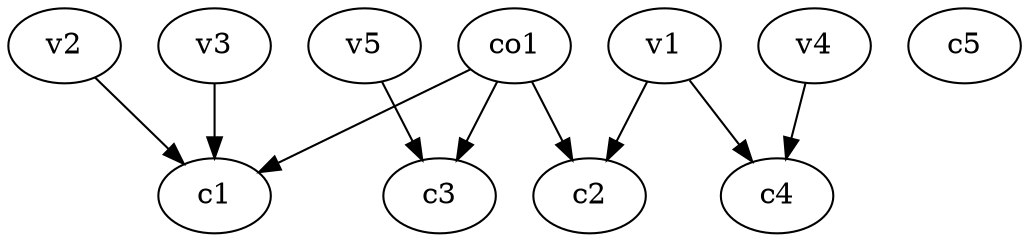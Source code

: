 strict digraph  {
c1;
c2;
c3;
c4;
c5;
v1;
v2;
v3;
v4;
v5;
co1;
v1 -> c2  [weight=1];
v1 -> c4  [weight=1];
v2 -> c1  [weight=1];
v3 -> c1  [weight=1];
v4 -> c4  [weight=1];
v5 -> c3  [weight=1];
co1 -> c3  [weight=1];
co1 -> c1  [weight=1];
co1 -> c2  [weight=1];
}
